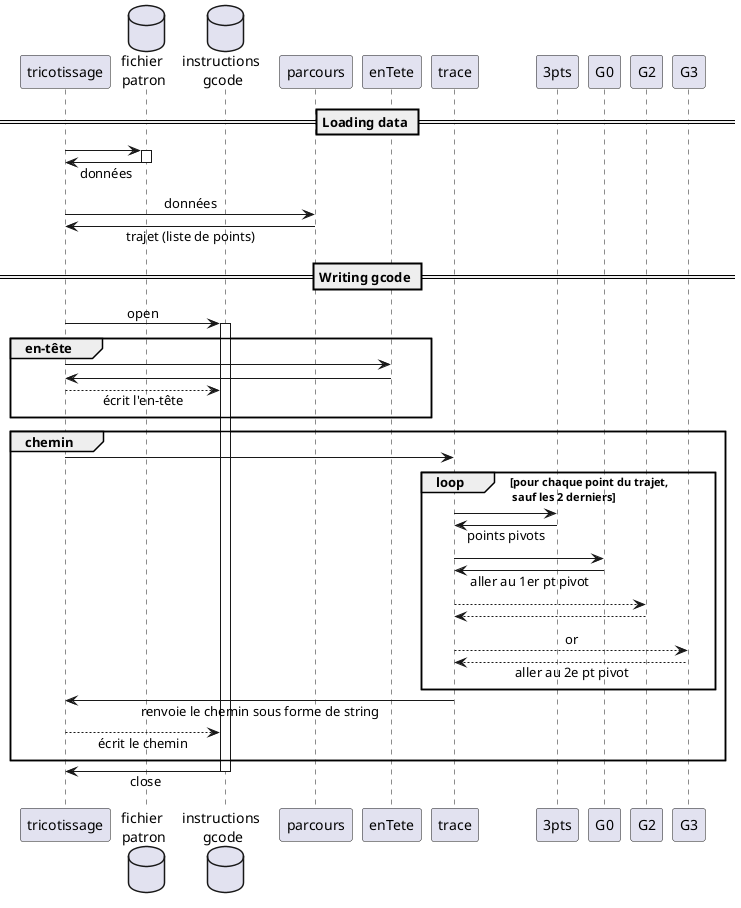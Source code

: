 @startuml
skinparam responseMessageBelowArrow true
skinparam sequenceMessageAlign center

participant tricotissage as tric
database "fichier \npatron" as yaml
database "instructions \ngcode" as gcode

== Loading data ==
tric -> yaml
activate yaml
tric <- yaml : données
deactivate yaml

tric -> parcours : données
tric <- parcours : trajet (liste de points)
    
== Writing gcode ==
tric -> gcode : open
activate gcode
group en-tête
    tric -> enTete
    enTete -> tric
    gcode <-- tric : écrit l'en-tête
    end
group chemin
    tric -> trace
    loop pour chaque point du trajet,\n sauf les 2 derniers
        trace -> 3pts
        trace <- 3pts : points pivots
        trace -> G0
        trace <- G0 : aller au 1er pt pivot
        trace --> G2
        trace <-- G2
        trace --> G3 : or
        trace <-- G3 : aller au 2e pt pivot
        
        end
    tric <- trace : renvoie le chemin sous forme de string
    gcode <-- tric : écrit le chemin 
    end
tric <- gcode : close
deactivate gcode
    


@enduml